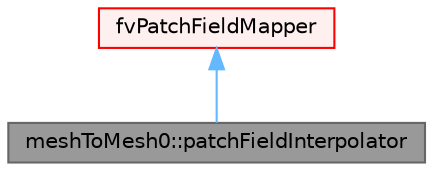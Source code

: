 digraph "meshToMesh0::patchFieldInterpolator"
{
 // LATEX_PDF_SIZE
  bgcolor="transparent";
  edge [fontname=Helvetica,fontsize=10,labelfontname=Helvetica,labelfontsize=10];
  node [fontname=Helvetica,fontsize=10,shape=box,height=0.2,width=0.4];
  Node1 [id="Node000001",label="meshToMesh0::patchFieldInterpolator",height=0.2,width=0.4,color="gray40", fillcolor="grey60", style="filled", fontcolor="black",tooltip=" "];
  Node2 -> Node1 [id="edge1_Node000001_Node000002",dir="back",color="steelblue1",style="solid",tooltip=" "];
  Node2 [id="Node000002",label="fvPatchFieldMapper",height=0.2,width=0.4,color="red", fillcolor="#FFF0F0", style="filled",URL="$classFoam_1_1fvPatchFieldMapper.html",tooltip="A FieldMapper for finite-volume patch fields."];
}
